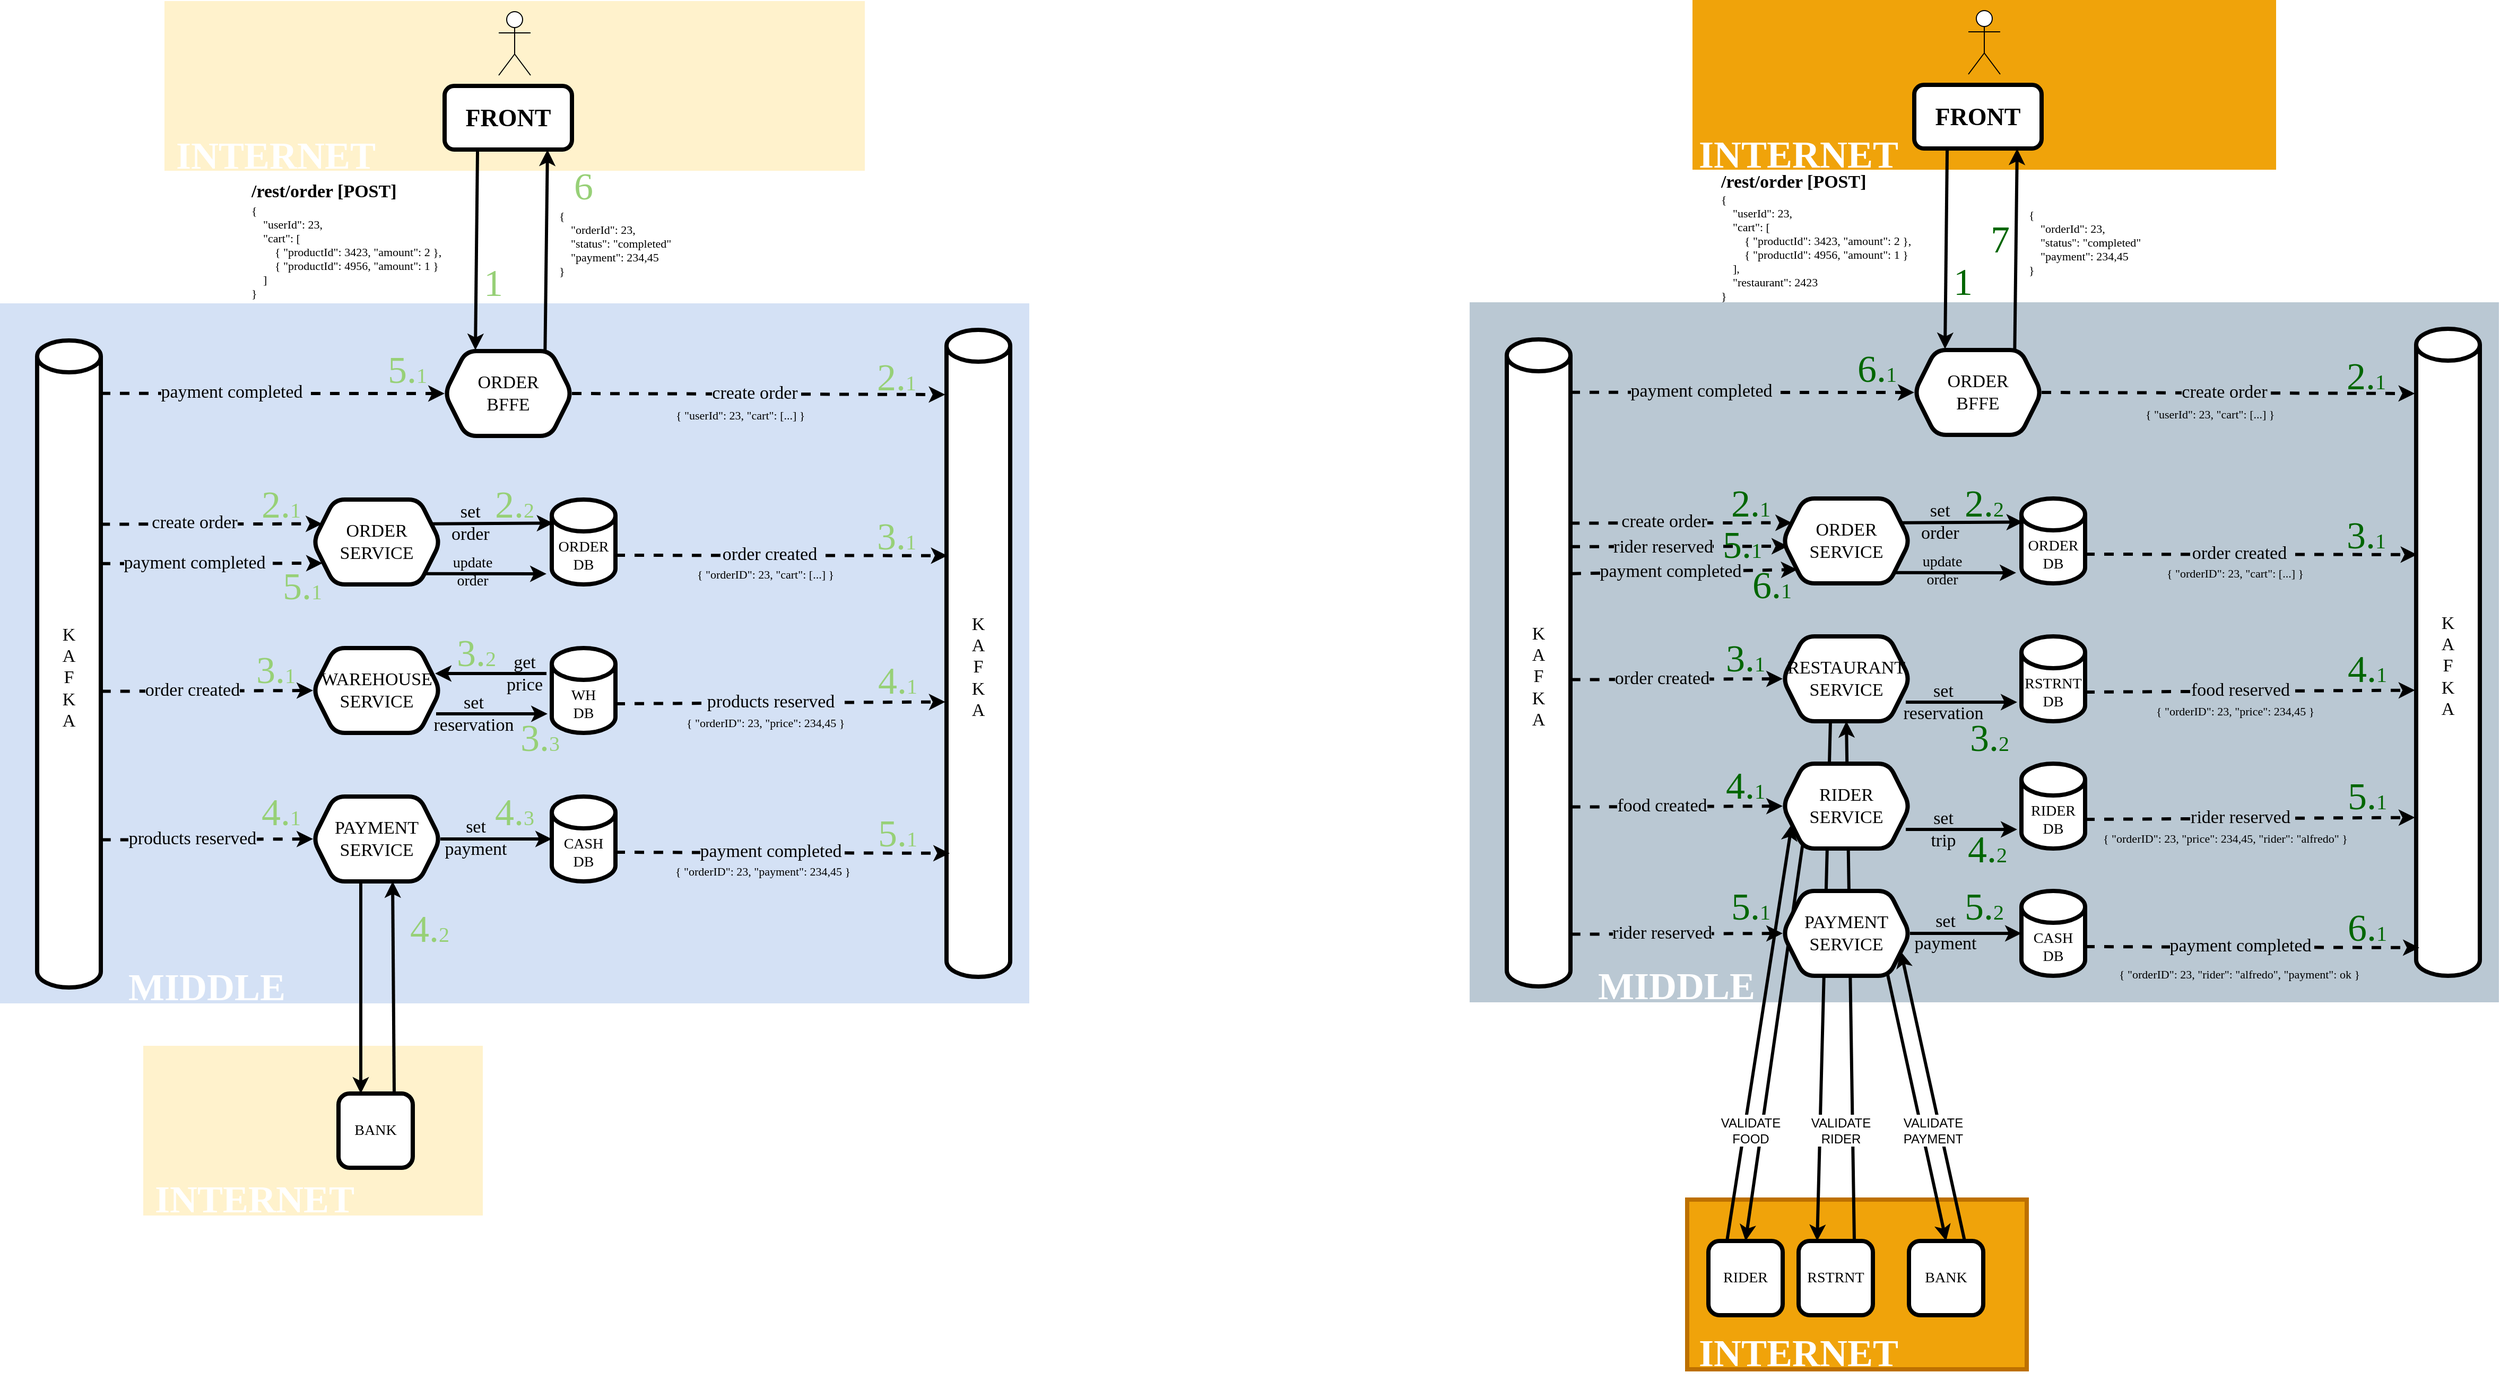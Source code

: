 <mxfile version="17.4.5" type="device"><diagram id="h7GPxYbChwaNLsouTysn" name="Page-1"><mxGraphModel dx="615" dy="1366" grid="1" gridSize="10" guides="1" tooltips="1" connect="1" arrows="1" fold="1" page="1" pageScale="1" pageWidth="827" pageHeight="1169" math="0" shadow="0"><root><mxCell id="0"/><mxCell id="1" parent="0"/><mxCell id="AOTrbMY8BvnMa7f3prAn-1" value="" style="rounded=0;whiteSpace=wrap;html=1;fontFamily=Tahoma;fontSize=17;strokeWidth=4;fillColor=#fff2cc;strokeColor=none;" parent="1" vertex="1"><mxGeometry x="1015" y="1686" width="320" height="160" as="geometry"/></mxCell><mxCell id="AOTrbMY8BvnMa7f3prAn-2" value="" style="rounded=0;whiteSpace=wrap;html=1;fontFamily=Tahoma;fontSize=17;strokeWidth=4;fillColor=#D4E1F5;strokeColor=none;" parent="1" vertex="1"><mxGeometry x="880" y="986" width="970" height="660" as="geometry"/></mxCell><mxCell id="AOTrbMY8BvnMa7f3prAn-3" value="" style="rounded=0;whiteSpace=wrap;html=1;fontFamily=Tahoma;fontSize=17;strokeWidth=4;fillColor=#fff2cc;strokeColor=none;" parent="1" vertex="1"><mxGeometry x="1035" y="701" width="660" height="160" as="geometry"/></mxCell><mxCell id="AOTrbMY8BvnMa7f3prAn-4" value="&lt;font face=&quot;Tahoma&quot; size=&quot;1&quot;&gt;&lt;b style=&quot;font-size: 23px&quot;&gt;FRONT&lt;/b&gt;&lt;/font&gt;" style="rounded=1;whiteSpace=wrap;html=1;strokeWidth=4;" parent="1" vertex="1"><mxGeometry x="1299" y="781" width="120" height="60" as="geometry"/></mxCell><mxCell id="AOTrbMY8BvnMa7f3prAn-5" value="" style="shape=umlActor;verticalLabelPosition=bottom;verticalAlign=top;html=1;outlineConnect=0;" parent="1" vertex="1"><mxGeometry x="1350" y="711" width="30" height="60" as="geometry"/></mxCell><mxCell id="AOTrbMY8BvnMa7f3prAn-6" value="" style="endArrow=classic;html=1;rounded=0;fontFamily=Tahoma;fontSize=23;exitX=0.167;exitY=1;exitDx=0;exitDy=0;exitPerimeter=0;strokeWidth=3;entryX=0.2;entryY=-0.012;entryDx=0;entryDy=0;entryPerimeter=0;" parent="1" edge="1"><mxGeometry width="50" height="50" relative="1" as="geometry"><mxPoint x="1330.04" y="841" as="sourcePoint"/><mxPoint x="1328" y="1030.04" as="targetPoint"/></mxGeometry></mxCell><mxCell id="AOTrbMY8BvnMa7f3prAn-7" value="&lt;h1 style=&quot;font-size: 17px;&quot;&gt;&lt;font style=&quot;font-size: 17px;&quot;&gt;/rest/order [POST]&lt;/font&gt;&lt;/h1&gt;" style="text;html=1;strokeColor=none;fillColor=none;align=left;verticalAlign=middle;whiteSpace=wrap;rounded=0;fontFamily=Tahoma;fontSize=17;" parent="1" vertex="1"><mxGeometry x="1115" y="860.5" width="170" height="40" as="geometry"/></mxCell><mxCell id="AOTrbMY8BvnMa7f3prAn-8" value="{&#10;    &quot;userId&quot;: 23,&#10;    &quot;cart&quot;: [&#10;        { &quot;productId&quot;: 3423, &quot;amount&quot;: 2 },&#10;        { &quot;productId&quot;: 4956, &quot;amount&quot;: 1 }&#10;    ]&#10;}" style="text;strokeColor=none;fillColor=none;align=left;verticalAlign=middle;rounded=0;fontFamily=Tahoma;fontSize=11;fontStyle=0;" parent="1" vertex="1"><mxGeometry x="1115" y="892" width="210" height="90" as="geometry"/></mxCell><mxCell id="AOTrbMY8BvnMa7f3prAn-9" value="&lt;span&gt;ORDER&lt;/span&gt;&lt;br&gt;&lt;span&gt;BFFE&lt;/span&gt;" style="shape=hexagon;perimeter=hexagonPerimeter2;whiteSpace=wrap;html=1;fixedSize=1;rounded=1;fontFamily=Tahoma;fontSize=17;strokeWidth=4;" parent="1" vertex="1"><mxGeometry x="1299" y="1031" width="120" height="80" as="geometry"/></mxCell><mxCell id="AOTrbMY8BvnMa7f3prAn-10" value="K&lt;br&gt;A&lt;br&gt;F&lt;br&gt;K&lt;br&gt;A" style="shape=cylinder3;whiteSpace=wrap;html=1;boundedLbl=1;backgroundOutline=1;size=15;rounded=1;fontFamily=Tahoma;fontSize=17;strokeWidth=4;" parent="1" vertex="1"><mxGeometry x="1772" y="1011" width="60" height="610" as="geometry"/></mxCell><mxCell id="AOTrbMY8BvnMa7f3prAn-11" value="" style="endArrow=classic;html=1;rounded=0;fontFamily=Tahoma;fontSize=17;strokeWidth=3;exitX=1;exitY=0.5;exitDx=0;exitDy=0;entryX=-0.021;entryY=0.1;entryDx=0;entryDy=0;entryPerimeter=0;dashed=1;" parent="1" source="AOTrbMY8BvnMa7f3prAn-9" target="AOTrbMY8BvnMa7f3prAn-10" edge="1"><mxGeometry width="50" height="50" relative="1" as="geometry"><mxPoint x="1335" y="1131" as="sourcePoint"/><mxPoint x="1385" y="1081" as="targetPoint"/></mxGeometry></mxCell><mxCell id="AOTrbMY8BvnMa7f3prAn-12" value="create order" style="edgeLabel;html=1;align=center;verticalAlign=middle;resizable=0;points=[];fontSize=17;fontFamily=Tahoma;labelBackgroundColor=#D4E1F5;" parent="AOTrbMY8BvnMa7f3prAn-11" vertex="1" connectable="0"><mxGeometry x="-0.399" relative="1" as="geometry"><mxPoint x="66" y="-1" as="offset"/></mxGeometry></mxCell><mxCell id="AOTrbMY8BvnMa7f3prAn-13" value="{ &quot;userId&quot;: 23, &quot;cart&quot;: [...] }" style="text;strokeColor=none;fillColor=none;align=left;verticalAlign=middle;rounded=0;fontFamily=Tahoma;fontSize=11;fontStyle=0;" parent="1" vertex="1"><mxGeometry x="1515" y="1081" width="140" height="20" as="geometry"/></mxCell><mxCell id="AOTrbMY8BvnMa7f3prAn-14" value="K&lt;br&gt;A&lt;br&gt;F&lt;br&gt;K&lt;br&gt;A" style="shape=cylinder3;whiteSpace=wrap;html=1;boundedLbl=1;backgroundOutline=1;size=15;rounded=1;fontFamily=Tahoma;fontSize=17;strokeWidth=4;" parent="1" vertex="1"><mxGeometry x="915" y="1021" width="60" height="610" as="geometry"/></mxCell><mxCell id="AOTrbMY8BvnMa7f3prAn-15" value="" style="endArrow=classic;html=1;rounded=0;fontFamily=Tahoma;fontSize=17;strokeWidth=3;exitX=0.994;exitY=0.284;exitDx=0;exitDy=0;entryX=0;entryY=0.25;entryDx=0;entryDy=0;dashed=1;exitPerimeter=0;" parent="1" source="AOTrbMY8BvnMa7f3prAn-14" target="AOTrbMY8BvnMa7f3prAn-17" edge="1"><mxGeometry width="50" height="50" relative="1" as="geometry"><mxPoint x="975.36" y="1191.8" as="sourcePoint"/><mxPoint x="1175" y="1191" as="targetPoint"/></mxGeometry></mxCell><mxCell id="AOTrbMY8BvnMa7f3prAn-16" value="create order" style="edgeLabel;html=1;align=center;verticalAlign=middle;resizable=0;points=[];fontSize=17;fontFamily=Tahoma;labelBackgroundColor=#D4E1F5;" parent="AOTrbMY8BvnMa7f3prAn-15" vertex="1" connectable="0"><mxGeometry x="-0.399" relative="1" as="geometry"><mxPoint x="25" y="-1" as="offset"/></mxGeometry></mxCell><mxCell id="AOTrbMY8BvnMa7f3prAn-17" value="ORDER SERVICE" style="shape=hexagon;perimeter=hexagonPerimeter2;whiteSpace=wrap;html=1;fixedSize=1;rounded=1;labelBackgroundColor=none;fontFamily=Tahoma;fontSize=17;strokeWidth=4;fillColor=default;strokeColor=default;" parent="1" vertex="1"><mxGeometry x="1175" y="1171.0" width="120" height="80" as="geometry"/></mxCell><mxCell id="AOTrbMY8BvnMa7f3prAn-18" value="ORDER&lt;br style=&quot;font-size: 14px;&quot;&gt;DB" style="shape=cylinder3;whiteSpace=wrap;html=1;boundedLbl=1;backgroundOutline=1;size=15;rounded=1;labelBackgroundColor=none;fontFamily=Tahoma;fontSize=14;strokeColor=default;strokeWidth=4;fillColor=default;" parent="1" vertex="1"><mxGeometry x="1400" y="1171" width="60" height="80" as="geometry"/></mxCell><mxCell id="AOTrbMY8BvnMa7f3prAn-19" value="" style="endArrow=classic;html=1;rounded=0;fontFamily=Tahoma;fontSize=17;strokeWidth=3;exitX=1;exitY=0.25;exitDx=0;exitDy=0;entryX=0.022;entryY=0.278;entryDx=0;entryDy=0;entryPerimeter=0;" parent="1" source="AOTrbMY8BvnMa7f3prAn-17" target="AOTrbMY8BvnMa7f3prAn-18" edge="1"><mxGeometry width="50" height="50" relative="1" as="geometry"><mxPoint x="1295" y="1191" as="sourcePoint"/><mxPoint x="1400" y="1191" as="targetPoint"/></mxGeometry></mxCell><mxCell id="AOTrbMY8BvnMa7f3prAn-20" value="set&amp;nbsp;&lt;br&gt;order&amp;nbsp;" style="edgeLabel;html=1;align=center;verticalAlign=middle;resizable=0;points=[];fontSize=17;fontFamily=Tahoma;labelBackgroundColor=none;spacing=0;" parent="AOTrbMY8BvnMa7f3prAn-19" vertex="1" connectable="0"><mxGeometry x="-0.399" relative="1" as="geometry"><mxPoint x="4" y="-1" as="offset"/></mxGeometry></mxCell><mxCell id="AOTrbMY8BvnMa7f3prAn-21" value="" style="endArrow=classic;html=1;rounded=0;fontFamily=Tahoma;fontSize=17;strokeWidth=3;exitX=1;exitY=0;exitDx=0;exitDy=52.5;dashed=1;exitPerimeter=0;entryX=0.013;entryY=0.349;entryDx=0;entryDy=0;entryPerimeter=0;" parent="1" source="AOTrbMY8BvnMa7f3prAn-18" target="AOTrbMY8BvnMa7f3prAn-10" edge="1"><mxGeometry width="50" height="50" relative="1" as="geometry"><mxPoint x="1418.5" y="1221" as="sourcePoint"/><mxPoint x="1754.16" y="1224.37" as="targetPoint"/></mxGeometry></mxCell><mxCell id="AOTrbMY8BvnMa7f3prAn-22" value="order created" style="edgeLabel;html=1;align=center;verticalAlign=middle;resizable=0;points=[];fontSize=17;fontFamily=Tahoma;labelBackgroundColor=#D4E1F5;" parent="AOTrbMY8BvnMa7f3prAn-21" vertex="1" connectable="0"><mxGeometry x="-0.399" relative="1" as="geometry"><mxPoint x="51" y="-1" as="offset"/></mxGeometry></mxCell><mxCell id="AOTrbMY8BvnMa7f3prAn-23" value="{ &quot;orderID&quot;: 23, &quot;cart&quot;: [...] }" style="text;strokeColor=none;fillColor=none;align=left;verticalAlign=middle;rounded=0;fontFamily=Tahoma;fontSize=11;fontStyle=0;" parent="1" vertex="1"><mxGeometry x="1535" y="1231" width="140" height="20" as="geometry"/></mxCell><mxCell id="AOTrbMY8BvnMa7f3prAn-24" value="" style="endArrow=classic;html=1;rounded=0;fontFamily=Tahoma;fontSize=17;strokeWidth=3;exitX=1.006;exitY=0.28;exitDx=0;exitDy=0;entryX=0;entryY=0.5;entryDx=0;entryDy=0;dashed=1;exitPerimeter=0;" parent="1" target="AOTrbMY8BvnMa7f3prAn-26" edge="1"><mxGeometry width="50" height="50" relative="1" as="geometry"><mxPoint x="975.36" y="1351.8" as="sourcePoint"/><mxPoint x="1304.5" y="1352.72" as="targetPoint"/></mxGeometry></mxCell><mxCell id="AOTrbMY8BvnMa7f3prAn-25" value="order created" style="edgeLabel;html=1;align=center;verticalAlign=middle;resizable=0;points=[];fontSize=17;fontFamily=Tahoma;labelBackgroundColor=#D4E1F5;" parent="AOTrbMY8BvnMa7f3prAn-24" vertex="1" connectable="0"><mxGeometry x="-0.399" relative="1" as="geometry"><mxPoint x="25" y="-1" as="offset"/></mxGeometry></mxCell><mxCell id="AOTrbMY8BvnMa7f3prAn-26" value="WAREHOUSE SERVICE" style="shape=hexagon;perimeter=hexagonPerimeter2;whiteSpace=wrap;html=1;fixedSize=1;rounded=1;labelBackgroundColor=none;fontFamily=Tahoma;fontSize=17;strokeWidth=4;fillColor=default;strokeColor=default;" parent="1" vertex="1"><mxGeometry x="1175" y="1311.0" width="120" height="80" as="geometry"/></mxCell><mxCell id="AOTrbMY8BvnMa7f3prAn-27" value="WH&lt;br style=&quot;font-size: 14px&quot;&gt;DB" style="shape=cylinder3;whiteSpace=wrap;html=1;boundedLbl=1;backgroundOutline=1;size=15;rounded=1;labelBackgroundColor=none;fontFamily=Tahoma;fontSize=14;strokeColor=default;strokeWidth=4;fillColor=default;" parent="1" vertex="1"><mxGeometry x="1400" y="1311" width="60" height="80" as="geometry"/></mxCell><mxCell id="AOTrbMY8BvnMa7f3prAn-28" value="" style="endArrow=classic;html=1;rounded=0;fontFamily=Tahoma;fontSize=17;strokeWidth=3;exitX=1;exitY=0.5;exitDx=0;exitDy=0;entryX=0;entryY=0.5;entryDx=0;entryDy=0;entryPerimeter=0;" parent="1" edge="1"><mxGeometry width="50" height="50" relative="1" as="geometry"><mxPoint x="1291" y="1373" as="sourcePoint"/><mxPoint x="1396" y="1373" as="targetPoint"/></mxGeometry></mxCell><mxCell id="AOTrbMY8BvnMa7f3prAn-29" value="&amp;nbsp;set&amp;nbsp;&lt;br&gt;reservation" style="edgeLabel;html=1;align=center;verticalAlign=middle;resizable=0;points=[];fontSize=17;fontFamily=Tahoma;labelBackgroundColor=none;" parent="AOTrbMY8BvnMa7f3prAn-28" vertex="1" connectable="0"><mxGeometry x="-0.399" relative="1" as="geometry"><mxPoint x="3" as="offset"/></mxGeometry></mxCell><mxCell id="AOTrbMY8BvnMa7f3prAn-30" value="" style="endArrow=classic;html=1;rounded=0;fontFamily=Tahoma;fontSize=17;strokeWidth=3;exitX=1;exitY=0;exitDx=0;exitDy=52.5;dashed=1;exitPerimeter=0;entryX=-0.019;entryY=0.575;entryDx=0;entryDy=0;entryPerimeter=0;" parent="1" source="AOTrbMY8BvnMa7f3prAn-27" target="AOTrbMY8BvnMa7f3prAn-10" edge="1"><mxGeometry width="50" height="50" relative="1" as="geometry"><mxPoint x="1418.5" y="1361" as="sourcePoint"/><mxPoint x="1754.16" y="1364.37" as="targetPoint"/></mxGeometry></mxCell><mxCell id="AOTrbMY8BvnMa7f3prAn-31" value="products reserved" style="edgeLabel;html=1;align=center;verticalAlign=middle;resizable=0;points=[];fontSize=17;fontFamily=Tahoma;labelBackgroundColor=#D4E1F5;" parent="AOTrbMY8BvnMa7f3prAn-30" vertex="1" connectable="0"><mxGeometry x="-0.399" relative="1" as="geometry"><mxPoint x="52" y="-1" as="offset"/></mxGeometry></mxCell><mxCell id="AOTrbMY8BvnMa7f3prAn-32" value="{ &quot;orderID&quot;: 23, &quot;price&quot;: 234,45 }" style="text;strokeColor=none;fillColor=none;align=left;verticalAlign=middle;rounded=0;fontFamily=Tahoma;fontSize=11;fontStyle=0;" parent="1" vertex="1"><mxGeometry x="1525" y="1371" width="140" height="20" as="geometry"/></mxCell><mxCell id="AOTrbMY8BvnMa7f3prAn-33" value="" style="endArrow=classic;html=1;rounded=0;fontFamily=Tahoma;fontSize=17;strokeWidth=3;exitX=1.006;exitY=0.28;exitDx=0;exitDy=0;entryX=0;entryY=0.5;entryDx=0;entryDy=0;dashed=1;exitPerimeter=0;" parent="1" target="AOTrbMY8BvnMa7f3prAn-35" edge="1"><mxGeometry width="50" height="50" relative="1" as="geometry"><mxPoint x="975.36" y="1491.8" as="sourcePoint"/><mxPoint x="1304.5" y="1492.72" as="targetPoint"/></mxGeometry></mxCell><mxCell id="AOTrbMY8BvnMa7f3prAn-34" value="products reserved" style="edgeLabel;html=1;align=center;verticalAlign=middle;resizable=0;points=[];fontSize=17;fontFamily=Tahoma;labelBackgroundColor=#D4E1F5;" parent="AOTrbMY8BvnMa7f3prAn-33" vertex="1" connectable="0"><mxGeometry x="-0.399" relative="1" as="geometry"><mxPoint x="25" y="-1" as="offset"/></mxGeometry></mxCell><mxCell id="AOTrbMY8BvnMa7f3prAn-35" value="PAYMENT SERVICE" style="shape=hexagon;perimeter=hexagonPerimeter2;whiteSpace=wrap;html=1;fixedSize=1;rounded=1;labelBackgroundColor=none;fontFamily=Tahoma;fontSize=17;strokeWidth=4;fillColor=default;strokeColor=default;" parent="1" vertex="1"><mxGeometry x="1175" y="1451.0" width="120" height="80" as="geometry"/></mxCell><mxCell id="AOTrbMY8BvnMa7f3prAn-36" value="CASH&lt;br style=&quot;font-size: 14px&quot;&gt;DB" style="shape=cylinder3;whiteSpace=wrap;html=1;boundedLbl=1;backgroundOutline=1;size=15;rounded=1;labelBackgroundColor=none;fontFamily=Tahoma;fontSize=14;strokeColor=default;strokeWidth=4;fillColor=default;" parent="1" vertex="1"><mxGeometry x="1400" y="1451" width="60" height="80" as="geometry"/></mxCell><mxCell id="AOTrbMY8BvnMa7f3prAn-37" value="" style="endArrow=classic;html=1;rounded=0;fontFamily=Tahoma;fontSize=17;strokeWidth=3;exitX=1;exitY=0.5;exitDx=0;exitDy=0;entryX=0;entryY=0.5;entryDx=0;entryDy=0;entryPerimeter=0;" parent="1" source="AOTrbMY8BvnMa7f3prAn-35" target="AOTrbMY8BvnMa7f3prAn-36" edge="1"><mxGeometry width="50" height="50" relative="1" as="geometry"><mxPoint x="1395" y="1490.78" as="sourcePoint"/><mxPoint x="1475" y="1491" as="targetPoint"/></mxGeometry></mxCell><mxCell id="AOTrbMY8BvnMa7f3prAn-38" value="set&lt;br&gt;payment" style="edgeLabel;html=1;align=center;verticalAlign=middle;resizable=0;points=[];fontSize=17;fontFamily=Tahoma;labelBackgroundColor=none;" parent="AOTrbMY8BvnMa7f3prAn-37" vertex="1" connectable="0"><mxGeometry x="-0.399" relative="1" as="geometry"><mxPoint x="1" y="-1" as="offset"/></mxGeometry></mxCell><mxCell id="AOTrbMY8BvnMa7f3prAn-39" value="" style="endArrow=classic;html=1;rounded=0;fontFamily=Tahoma;fontSize=17;strokeWidth=3;exitX=1;exitY=0;exitDx=0;exitDy=52.5;dashed=1;exitPerimeter=0;entryX=0.05;entryY=0.809;entryDx=0;entryDy=0;entryPerimeter=0;" parent="1" source="AOTrbMY8BvnMa7f3prAn-36" target="AOTrbMY8BvnMa7f3prAn-10" edge="1"><mxGeometry width="50" height="50" relative="1" as="geometry"><mxPoint x="1418.5" y="1501" as="sourcePoint"/><mxPoint x="1754.16" y="1504.37" as="targetPoint"/></mxGeometry></mxCell><mxCell id="AOTrbMY8BvnMa7f3prAn-40" value="payment completed" style="edgeLabel;html=1;align=center;verticalAlign=middle;resizable=0;points=[];fontSize=17;fontFamily=Tahoma;labelBackgroundColor=#D4E1F5;" parent="AOTrbMY8BvnMa7f3prAn-39" vertex="1" connectable="0"><mxGeometry x="-0.399" relative="1" as="geometry"><mxPoint x="51" y="-1" as="offset"/></mxGeometry></mxCell><mxCell id="AOTrbMY8BvnMa7f3prAn-41" value="" style="endArrow=classic;html=1;rounded=0;fontFamily=Tahoma;fontSize=17;strokeWidth=3;exitX=1;exitY=0.5;exitDx=0;exitDy=0;" parent="1" edge="1"><mxGeometry width="50" height="50" relative="1" as="geometry"><mxPoint x="1395" y="1335" as="sourcePoint"/><mxPoint x="1290" y="1335" as="targetPoint"/></mxGeometry></mxCell><mxCell id="AOTrbMY8BvnMa7f3prAn-42" value="get&lt;br&gt;price" style="edgeLabel;html=1;align=center;verticalAlign=middle;resizable=0;points=[];fontSize=17;fontFamily=Tahoma;labelBackgroundColor=none;" parent="AOTrbMY8BvnMa7f3prAn-41" vertex="1" connectable="0"><mxGeometry x="-0.399" relative="1" as="geometry"><mxPoint x="10" as="offset"/></mxGeometry></mxCell><mxCell id="AOTrbMY8BvnMa7f3prAn-43" value="" style="endArrow=classic;html=1;rounded=0;fontFamily=Tahoma;fontSize=17;strokeWidth=3;exitX=0.994;exitY=0.284;exitDx=0;exitDy=0;entryX=0;entryY=0.25;entryDx=0;entryDy=0;dashed=1;exitPerimeter=0;" parent="1" edge="1"><mxGeometry width="50" height="50" relative="1" as="geometry"><mxPoint x="975.0" y="1231.38" as="sourcePoint"/><mxPoint x="1183.931" y="1230.997" as="targetPoint"/></mxGeometry></mxCell><mxCell id="AOTrbMY8BvnMa7f3prAn-44" value="payment completed" style="edgeLabel;html=1;align=center;verticalAlign=middle;resizable=0;points=[];fontSize=17;fontFamily=Tahoma;labelBackgroundColor=#D4E1F5;" parent="AOTrbMY8BvnMa7f3prAn-43" vertex="1" connectable="0"><mxGeometry x="-0.399" relative="1" as="geometry"><mxPoint x="25" y="-1" as="offset"/></mxGeometry></mxCell><mxCell id="AOTrbMY8BvnMa7f3prAn-45" value="" style="endArrow=classic;html=1;rounded=0;fontFamily=Tahoma;fontSize=14;strokeWidth=3;exitX=0.87;exitY=0.873;exitDx=0;exitDy=0;exitPerimeter=0;" parent="1" source="AOTrbMY8BvnMa7f3prAn-17" edge="1"><mxGeometry width="50" height="50" relative="1" as="geometry"><mxPoint x="1445" y="1281" as="sourcePoint"/><mxPoint x="1395" y="1241" as="targetPoint"/></mxGeometry></mxCell><mxCell id="AOTrbMY8BvnMa7f3prAn-46" value="update&lt;br&gt;order" style="edgeLabel;html=1;align=center;verticalAlign=middle;resizable=0;points=[];fontSize=14;fontFamily=Tahoma;labelBackgroundColor=none;" parent="AOTrbMY8BvnMa7f3prAn-45" vertex="1" connectable="0"><mxGeometry x="-0.225" y="2" relative="1" as="geometry"><mxPoint as="offset"/></mxGeometry></mxCell><mxCell id="AOTrbMY8BvnMa7f3prAn-47" value="" style="endArrow=classic;html=1;rounded=0;fontFamily=Tahoma;fontSize=17;strokeWidth=3;exitX=0.994;exitY=0.284;exitDx=0;exitDy=0;entryX=0;entryY=0.5;entryDx=0;entryDy=0;dashed=1;exitPerimeter=0;" parent="1" target="AOTrbMY8BvnMa7f3prAn-9" edge="1"><mxGeometry width="50" height="50" relative="1" as="geometry"><mxPoint x="975.0" y="1070.91" as="sourcePoint"/><mxPoint x="1183.931" y="1070.527" as="targetPoint"/></mxGeometry></mxCell><mxCell id="AOTrbMY8BvnMa7f3prAn-48" value="payment completed" style="edgeLabel;html=1;align=center;verticalAlign=middle;resizable=0;points=[];fontSize=17;fontFamily=Tahoma;labelBackgroundColor=#D4E1F5;" parent="AOTrbMY8BvnMa7f3prAn-47" vertex="1" connectable="0"><mxGeometry x="-0.399" relative="1" as="geometry"><mxPoint x="25" y="-1" as="offset"/></mxGeometry></mxCell><mxCell id="AOTrbMY8BvnMa7f3prAn-49" value="" style="endArrow=classic;html=1;rounded=0;fontFamily=Tahoma;fontSize=23;strokeWidth=3;entryX=0.808;entryY=1.002;entryDx=0;entryDy=0;endFill=1;exitX=0.789;exitY=-0.008;exitDx=0;exitDy=0;exitPerimeter=0;entryPerimeter=0;" parent="1" source="AOTrbMY8BvnMa7f3prAn-9" target="AOTrbMY8BvnMa7f3prAn-4" edge="1"><mxGeometry width="50" height="50" relative="1" as="geometry"><mxPoint x="1505" y="911" as="sourcePoint"/><mxPoint x="1390" y="1031" as="targetPoint"/></mxGeometry></mxCell><mxCell id="AOTrbMY8BvnMa7f3prAn-50" value="{&#10;    &quot;orderId&quot;: 23,&#10;    &quot;status&quot;: &quot;completed&quot;&#10;    &quot;payment&quot;: 234,45&#10;}" style="text;strokeColor=none;fillColor=none;align=left;verticalAlign=middle;rounded=0;fontFamily=Tahoma;fontSize=11;fontStyle=0;" parent="1" vertex="1"><mxGeometry x="1405" y="900.5" width="130" height="57" as="geometry"/></mxCell><mxCell id="AOTrbMY8BvnMa7f3prAn-51" value="BANK" style="whiteSpace=wrap;html=1;aspect=fixed;rounded=1;labelBackgroundColor=none;fontFamily=Tahoma;fontSize=14;strokeColor=default;strokeWidth=4;fillColor=default;" parent="1" vertex="1"><mxGeometry x="1199" y="1731" width="70" height="70" as="geometry"/></mxCell><mxCell id="AOTrbMY8BvnMa7f3prAn-52" value="" style="endArrow=classic;html=1;rounded=0;fontFamily=Tahoma;fontSize=14;strokeWidth=3;exitX=0.375;exitY=1;exitDx=0;exitDy=0;" parent="1" source="AOTrbMY8BvnMa7f3prAn-35" edge="1"><mxGeometry width="50" height="50" relative="1" as="geometry"><mxPoint x="1225" y="1531" as="sourcePoint"/><mxPoint x="1220" y="1731" as="targetPoint"/></mxGeometry></mxCell><mxCell id="AOTrbMY8BvnMa7f3prAn-53" value="{ &quot;orderID&quot;: 23, &quot;payment&quot;: 234,45 }" style="text;strokeColor=none;fillColor=none;align=left;verticalAlign=middle;rounded=0;fontFamily=Tahoma;fontSize=11;fontStyle=0;" parent="1" vertex="1"><mxGeometry x="1514.5" y="1511" width="185" height="20" as="geometry"/></mxCell><mxCell id="AOTrbMY8BvnMa7f3prAn-54" value="" style="endArrow=classic;html=1;rounded=0;fontFamily=Tahoma;fontSize=14;strokeWidth=3;entryX=0.625;entryY=1;entryDx=0;entryDy=0;exitX=0.75;exitY=0;exitDx=0;exitDy=0;" parent="1" source="AOTrbMY8BvnMa7f3prAn-51" target="AOTrbMY8BvnMa7f3prAn-35" edge="1"><mxGeometry width="50" height="50" relative="1" as="geometry"><mxPoint x="1475" y="1661" as="sourcePoint"/><mxPoint x="1235" y="1741" as="targetPoint"/></mxGeometry></mxCell><mxCell id="AOTrbMY8BvnMa7f3prAn-55" value="&amp;nbsp;INTERNET" style="text;html=1;strokeColor=none;fillColor=none;align=left;verticalAlign=top;whiteSpace=wrap;rounded=0;labelBackgroundColor=none;fontFamily=Tahoma;fontSize=36;fontColor=#FFFFFF;fontStyle=1" parent="1" vertex="1"><mxGeometry x="1035" y="819" width="200" height="70" as="geometry"/></mxCell><mxCell id="AOTrbMY8BvnMa7f3prAn-56" value="MIDDLE" style="text;html=1;strokeColor=none;fillColor=none;align=left;verticalAlign=top;whiteSpace=wrap;rounded=0;labelBackgroundColor=none;fontFamily=Tahoma;fontSize=36;fontColor=#FFFFFF;fontStyle=1" parent="1" vertex="1"><mxGeometry x="999" y="1603" width="166" height="70" as="geometry"/></mxCell><mxCell id="AOTrbMY8BvnMa7f3prAn-57" value="&amp;nbsp;INTERNET" style="text;html=1;strokeColor=none;fillColor=none;align=left;verticalAlign=top;whiteSpace=wrap;rounded=0;labelBackgroundColor=none;fontFamily=Tahoma;fontSize=36;fontColor=#FFFFFF;fontStyle=1" parent="1" vertex="1"><mxGeometry x="1015" y="1803" width="230" height="70" as="geometry"/></mxCell><mxCell id="AOTrbMY8BvnMa7f3prAn-58" value="&lt;font&gt;1&lt;/font&gt;" style="text;html=1;strokeColor=none;fillColor=none;align=center;verticalAlign=middle;whiteSpace=wrap;rounded=0;labelBackgroundColor=none;fontFamily=Tahoma;fontSize=36;fontColor=#97D077;labelBorderColor=none;" parent="1" vertex="1"><mxGeometry x="1315" y="952" width="60" height="30" as="geometry"/></mxCell><mxCell id="AOTrbMY8BvnMa7f3prAn-59" value="&lt;font&gt;2.&lt;font style=&quot;font-size: 20px&quot;&gt;1&lt;/font&gt;&lt;/font&gt;" style="text;html=1;strokeColor=none;fillColor=none;align=center;verticalAlign=middle;whiteSpace=wrap;rounded=0;labelBackgroundColor=none;fontFamily=Tahoma;fontSize=36;fontColor=#97D077;labelBorderColor=none;" parent="1" vertex="1"><mxGeometry x="1695" y="1041" width="60" height="30" as="geometry"/></mxCell><mxCell id="AOTrbMY8BvnMa7f3prAn-60" value="&lt;font&gt;2.&lt;font style=&quot;font-size: 20px&quot;&gt;1&lt;/font&gt;&lt;/font&gt;" style="text;html=1;strokeColor=none;fillColor=none;align=center;verticalAlign=middle;whiteSpace=wrap;rounded=0;labelBackgroundColor=none;fontFamily=Tahoma;fontSize=36;fontColor=#97D077;labelBorderColor=none;" parent="1" vertex="1"><mxGeometry x="1115" y="1161" width="60" height="30" as="geometry"/></mxCell><mxCell id="AOTrbMY8BvnMa7f3prAn-61" value="&lt;font&gt;2.&lt;font style=&quot;font-size: 20px&quot;&gt;2&lt;/font&gt;&lt;/font&gt;" style="text;html=1;strokeColor=none;fillColor=none;align=center;verticalAlign=middle;whiteSpace=wrap;rounded=0;labelBackgroundColor=none;fontFamily=Tahoma;fontSize=36;fontColor=#97D077;labelBorderColor=none;" parent="1" vertex="1"><mxGeometry x="1335" y="1161" width="60" height="30" as="geometry"/></mxCell><mxCell id="AOTrbMY8BvnMa7f3prAn-62" value="&lt;font&gt;3.&lt;font style=&quot;font-size: 20px&quot;&gt;1&lt;/font&gt;&lt;/font&gt;" style="text;html=1;strokeColor=none;fillColor=none;align=center;verticalAlign=middle;whiteSpace=wrap;rounded=0;labelBackgroundColor=none;fontFamily=Tahoma;fontSize=36;fontColor=#97D077;labelBorderColor=none;" parent="1" vertex="1"><mxGeometry x="1695" y="1191" width="60" height="30" as="geometry"/></mxCell><mxCell id="AOTrbMY8BvnMa7f3prAn-63" value="&lt;font&gt;3.&lt;font style=&quot;font-size: 20px&quot;&gt;1&lt;/font&gt;&lt;/font&gt;" style="text;html=1;strokeColor=none;fillColor=none;align=center;verticalAlign=middle;whiteSpace=wrap;rounded=0;labelBackgroundColor=none;fontFamily=Tahoma;fontSize=36;fontColor=#97D077;labelBorderColor=none;" parent="1" vertex="1"><mxGeometry x="1110" y="1317" width="60" height="30" as="geometry"/></mxCell><mxCell id="AOTrbMY8BvnMa7f3prAn-64" value="&lt;font&gt;3.&lt;span style=&quot;font-size: 20px&quot;&gt;2&lt;/span&gt;&lt;/font&gt;" style="text;html=1;strokeColor=none;fillColor=none;align=center;verticalAlign=middle;whiteSpace=wrap;rounded=0;labelBackgroundColor=none;fontFamily=Tahoma;fontSize=36;fontColor=#97D077;labelBorderColor=none;" parent="1" vertex="1"><mxGeometry x="1299" y="1301" width="60" height="30" as="geometry"/></mxCell><mxCell id="AOTrbMY8BvnMa7f3prAn-65" value="&lt;font&gt;3.&lt;span style=&quot;font-size: 20px&quot;&gt;3&lt;/span&gt;&lt;/font&gt;" style="text;html=1;strokeColor=none;fillColor=none;align=center;verticalAlign=middle;whiteSpace=wrap;rounded=0;labelBackgroundColor=none;fontFamily=Tahoma;fontSize=36;fontColor=#97D077;labelBorderColor=none;" parent="1" vertex="1"><mxGeometry x="1359" y="1381" width="60" height="30" as="geometry"/></mxCell><mxCell id="AOTrbMY8BvnMa7f3prAn-66" value="&lt;font&gt;4.&lt;span style=&quot;font-size: 20px&quot;&gt;1&lt;/span&gt;&lt;/font&gt;" style="text;html=1;strokeColor=none;fillColor=none;align=center;verticalAlign=middle;whiteSpace=wrap;rounded=0;labelBackgroundColor=none;fontFamily=Tahoma;fontSize=36;fontColor=#97D077;labelBorderColor=none;" parent="1" vertex="1"><mxGeometry x="1696" y="1327" width="60" height="30" as="geometry"/></mxCell><mxCell id="AOTrbMY8BvnMa7f3prAn-67" value="&lt;font&gt;4.&lt;span style=&quot;font-size: 20px&quot;&gt;1&lt;/span&gt;&lt;/font&gt;" style="text;html=1;strokeColor=none;fillColor=none;align=center;verticalAlign=middle;whiteSpace=wrap;rounded=0;labelBackgroundColor=none;fontFamily=Tahoma;fontSize=36;fontColor=#97D077;labelBorderColor=none;" parent="1" vertex="1"><mxGeometry x="1115" y="1451" width="60" height="30" as="geometry"/></mxCell><mxCell id="AOTrbMY8BvnMa7f3prAn-68" value="&lt;font&gt;4.&lt;span style=&quot;font-size: 20px&quot;&gt;2&lt;/span&gt;&lt;/font&gt;" style="text;html=1;strokeColor=none;fillColor=none;align=center;verticalAlign=middle;whiteSpace=wrap;rounded=0;labelBackgroundColor=none;fontFamily=Tahoma;fontSize=36;fontColor=#97D077;labelBorderColor=none;" parent="1" vertex="1"><mxGeometry x="1255" y="1561" width="60" height="30" as="geometry"/></mxCell><mxCell id="AOTrbMY8BvnMa7f3prAn-69" value="&lt;font&gt;4.&lt;span style=&quot;font-size: 20px&quot;&gt;3&lt;/span&gt;&lt;/font&gt;" style="text;html=1;strokeColor=none;fillColor=none;align=center;verticalAlign=middle;whiteSpace=wrap;rounded=0;labelBackgroundColor=none;fontFamily=Tahoma;fontSize=36;fontColor=#97D077;labelBorderColor=none;" parent="1" vertex="1"><mxGeometry x="1335" y="1451" width="60" height="30" as="geometry"/></mxCell><mxCell id="AOTrbMY8BvnMa7f3prAn-70" value="&lt;font&gt;5.&lt;span style=&quot;font-size: 20px&quot;&gt;1&lt;/span&gt;&lt;/font&gt;" style="text;html=1;strokeColor=none;fillColor=none;align=center;verticalAlign=middle;whiteSpace=wrap;rounded=0;labelBackgroundColor=none;fontFamily=Tahoma;fontSize=36;fontColor=#97D077;labelBorderColor=none;" parent="1" vertex="1"><mxGeometry x="1696" y="1471" width="60" height="30" as="geometry"/></mxCell><mxCell id="AOTrbMY8BvnMa7f3prAn-71" value="&lt;font&gt;5.&lt;span style=&quot;font-size: 20px&quot;&gt;1&lt;/span&gt;&lt;/font&gt;" style="text;html=1;strokeColor=none;fillColor=none;align=center;verticalAlign=middle;whiteSpace=wrap;rounded=0;labelBackgroundColor=none;fontFamily=Tahoma;fontSize=36;fontColor=#97D077;labelBorderColor=none;" parent="1" vertex="1"><mxGeometry x="1135" y="1238" width="60" height="30" as="geometry"/></mxCell><mxCell id="AOTrbMY8BvnMa7f3prAn-72" value="&lt;font&gt;5.&lt;span style=&quot;font-size: 20px&quot;&gt;1&lt;/span&gt;&lt;/font&gt;" style="text;html=1;strokeColor=none;fillColor=none;align=center;verticalAlign=middle;whiteSpace=wrap;rounded=0;labelBackgroundColor=none;fontFamily=Tahoma;fontSize=36;fontColor=#97D077;labelBorderColor=none;" parent="1" vertex="1"><mxGeometry x="1234" y="1034" width="60" height="30" as="geometry"/></mxCell><mxCell id="AOTrbMY8BvnMa7f3prAn-73" value="6" style="text;html=1;strokeColor=none;fillColor=none;align=center;verticalAlign=middle;whiteSpace=wrap;rounded=0;labelBackgroundColor=none;fontFamily=Tahoma;fontSize=36;fontColor=#97D077;labelBorderColor=none;" parent="1" vertex="1"><mxGeometry x="1400" y="861" width="60" height="30" as="geometry"/></mxCell><mxCell id="AOTrbMY8BvnMa7f3prAn-74" value="" style="rounded=0;whiteSpace=wrap;html=1;fontFamily=Tahoma;fontSize=17;strokeWidth=4;fillColor=#f0a30a;strokeColor=#BD7000;fontColor=#000000;" parent="1" vertex="1"><mxGeometry x="2470" y="1831" width="320" height="160" as="geometry"/></mxCell><mxCell id="AOTrbMY8BvnMa7f3prAn-75" value="" style="rounded=0;whiteSpace=wrap;html=1;fontFamily=Tahoma;fontSize=17;strokeWidth=4;fillColor=#bac8d3;strokeColor=none;" parent="1" vertex="1"><mxGeometry x="2265" y="985" width="970" height="660" as="geometry"/></mxCell><mxCell id="AOTrbMY8BvnMa7f3prAn-76" value="" style="rounded=0;whiteSpace=wrap;html=1;fontFamily=Tahoma;fontSize=17;strokeWidth=4;fillColor=#f0a30a;strokeColor=none;fontColor=#000000;" parent="1" vertex="1"><mxGeometry x="2475" y="700" width="550" height="160" as="geometry"/></mxCell><mxCell id="AOTrbMY8BvnMa7f3prAn-77" value="&lt;font face=&quot;Tahoma&quot; size=&quot;1&quot;&gt;&lt;b style=&quot;font-size: 23px&quot;&gt;FRONT&lt;/b&gt;&lt;/font&gt;" style="rounded=1;whiteSpace=wrap;html=1;strokeWidth=4;" parent="1" vertex="1"><mxGeometry x="2684" y="780" width="120" height="60" as="geometry"/></mxCell><mxCell id="AOTrbMY8BvnMa7f3prAn-78" value="" style="shape=umlActor;verticalLabelPosition=bottom;verticalAlign=top;html=1;outlineConnect=0;" parent="1" vertex="1"><mxGeometry x="2735" y="710" width="30" height="60" as="geometry"/></mxCell><mxCell id="AOTrbMY8BvnMa7f3prAn-79" value="" style="endArrow=classic;html=1;rounded=0;fontFamily=Tahoma;fontSize=23;exitX=0.167;exitY=1;exitDx=0;exitDy=0;exitPerimeter=0;strokeWidth=3;entryX=0.2;entryY=-0.012;entryDx=0;entryDy=0;entryPerimeter=0;" parent="1" edge="1"><mxGeometry width="50" height="50" relative="1" as="geometry"><mxPoint x="2715.04" y="840" as="sourcePoint"/><mxPoint x="2713" y="1029.04" as="targetPoint"/></mxGeometry></mxCell><mxCell id="AOTrbMY8BvnMa7f3prAn-80" value="&lt;h1 style=&quot;font-size: 17px;&quot;&gt;&lt;font style=&quot;font-size: 17px;&quot;&gt;/rest/order [POST]&lt;/font&gt;&lt;/h1&gt;" style="text;html=1;strokeColor=none;fillColor=none;align=left;verticalAlign=middle;whiteSpace=wrap;rounded=0;fontFamily=Tahoma;fontSize=17;" parent="1" vertex="1"><mxGeometry x="2500" y="852" width="170" height="40" as="geometry"/></mxCell><mxCell id="AOTrbMY8BvnMa7f3prAn-81" value="{&#10;    &quot;userId&quot;: 23,&#10;    &quot;cart&quot;: [&#10;        { &quot;productId&quot;: 3423, &quot;amount&quot;: 2 },&#10;        { &quot;productId&quot;: 4956, &quot;amount&quot;: 1 }&#10;    ],&#10;    &quot;restaurant&quot;: 2423&#10;}" style="text;strokeColor=none;fillColor=none;align=left;verticalAlign=middle;rounded=0;fontFamily=Tahoma;fontSize=11;fontStyle=0;" parent="1" vertex="1"><mxGeometry x="2500" y="888" width="210" height="90" as="geometry"/></mxCell><mxCell id="AOTrbMY8BvnMa7f3prAn-82" value="&lt;span&gt;ORDER&lt;/span&gt;&lt;br&gt;&lt;span&gt;BFFE&lt;/span&gt;" style="shape=hexagon;perimeter=hexagonPerimeter2;whiteSpace=wrap;html=1;fixedSize=1;rounded=1;fontFamily=Tahoma;fontSize=17;strokeWidth=4;" parent="1" vertex="1"><mxGeometry x="2684" y="1030" width="120" height="80" as="geometry"/></mxCell><mxCell id="AOTrbMY8BvnMa7f3prAn-83" value="K&lt;br&gt;A&lt;br&gt;F&lt;br&gt;K&lt;br&gt;A" style="shape=cylinder3;whiteSpace=wrap;html=1;boundedLbl=1;backgroundOutline=1;size=15;rounded=1;fontFamily=Tahoma;fontSize=17;strokeWidth=4;" parent="1" vertex="1"><mxGeometry x="3157" y="1010" width="60" height="610" as="geometry"/></mxCell><mxCell id="AOTrbMY8BvnMa7f3prAn-84" value="" style="endArrow=classic;html=1;rounded=0;fontFamily=Tahoma;fontSize=17;strokeWidth=3;exitX=1;exitY=0.5;exitDx=0;exitDy=0;entryX=-0.021;entryY=0.1;entryDx=0;entryDy=0;entryPerimeter=0;dashed=1;" parent="1" source="AOTrbMY8BvnMa7f3prAn-82" target="AOTrbMY8BvnMa7f3prAn-83" edge="1"><mxGeometry width="50" height="50" relative="1" as="geometry"><mxPoint x="2720" y="1130" as="sourcePoint"/><mxPoint x="2770" y="1080" as="targetPoint"/></mxGeometry></mxCell><mxCell id="AOTrbMY8BvnMa7f3prAn-85" value="create order" style="edgeLabel;html=1;align=center;verticalAlign=middle;resizable=0;points=[];fontSize=17;fontFamily=Tahoma;labelBackgroundColor=#BAC8D3;" parent="AOTrbMY8BvnMa7f3prAn-84" vertex="1" connectable="0"><mxGeometry x="-0.399" relative="1" as="geometry"><mxPoint x="66" y="-1" as="offset"/></mxGeometry></mxCell><mxCell id="AOTrbMY8BvnMa7f3prAn-86" value="{ &quot;userId&quot;: 23, &quot;cart&quot;: [...] }" style="text;strokeColor=none;fillColor=none;align=left;verticalAlign=middle;rounded=0;fontFamily=Tahoma;fontSize=11;fontStyle=0;" parent="1" vertex="1"><mxGeometry x="2900" y="1080" width="140" height="20" as="geometry"/></mxCell><mxCell id="AOTrbMY8BvnMa7f3prAn-87" value="K&lt;br&gt;A&lt;br&gt;F&lt;br&gt;K&lt;br&gt;A" style="shape=cylinder3;whiteSpace=wrap;html=1;boundedLbl=1;backgroundOutline=1;size=15;rounded=1;fontFamily=Tahoma;fontSize=17;strokeWidth=4;" parent="1" vertex="1"><mxGeometry x="2300" y="1020" width="60" height="610" as="geometry"/></mxCell><mxCell id="AOTrbMY8BvnMa7f3prAn-88" value="" style="endArrow=classic;html=1;rounded=0;fontFamily=Tahoma;fontSize=17;strokeWidth=3;exitX=0.994;exitY=0.284;exitDx=0;exitDy=0;entryX=0;entryY=0.25;entryDx=0;entryDy=0;dashed=1;exitPerimeter=0;" parent="1" source="AOTrbMY8BvnMa7f3prAn-87" target="AOTrbMY8BvnMa7f3prAn-90" edge="1"><mxGeometry width="50" height="50" relative="1" as="geometry"><mxPoint x="2360.36" y="1190.8" as="sourcePoint"/><mxPoint x="2560" y="1190" as="targetPoint"/></mxGeometry></mxCell><mxCell id="AOTrbMY8BvnMa7f3prAn-89" value="create order" style="edgeLabel;html=1;align=center;verticalAlign=middle;resizable=0;points=[];fontSize=17;fontFamily=Tahoma;labelBackgroundColor=#BAC8D3;" parent="AOTrbMY8BvnMa7f3prAn-88" vertex="1" connectable="0"><mxGeometry x="-0.399" relative="1" as="geometry"><mxPoint x="25" y="-1" as="offset"/></mxGeometry></mxCell><mxCell id="AOTrbMY8BvnMa7f3prAn-90" value="ORDER SERVICE" style="shape=hexagon;perimeter=hexagonPerimeter2;whiteSpace=wrap;html=1;fixedSize=1;rounded=1;labelBackgroundColor=none;fontFamily=Tahoma;fontSize=17;strokeWidth=4;fillColor=default;strokeColor=default;" parent="1" vertex="1"><mxGeometry x="2560" y="1170.0" width="120" height="80" as="geometry"/></mxCell><mxCell id="AOTrbMY8BvnMa7f3prAn-91" value="ORDER&lt;br style=&quot;font-size: 14px;&quot;&gt;DB" style="shape=cylinder3;whiteSpace=wrap;html=1;boundedLbl=1;backgroundOutline=1;size=15;rounded=1;labelBackgroundColor=none;fontFamily=Tahoma;fontSize=14;strokeColor=default;strokeWidth=4;fillColor=default;" parent="1" vertex="1"><mxGeometry x="2785" y="1170" width="60" height="80" as="geometry"/></mxCell><mxCell id="AOTrbMY8BvnMa7f3prAn-92" value="" style="endArrow=classic;html=1;rounded=0;fontFamily=Tahoma;fontSize=17;strokeWidth=3;exitX=1;exitY=0.25;exitDx=0;exitDy=0;entryX=0.022;entryY=0.278;entryDx=0;entryDy=0;entryPerimeter=0;" parent="1" source="AOTrbMY8BvnMa7f3prAn-90" target="AOTrbMY8BvnMa7f3prAn-91" edge="1"><mxGeometry width="50" height="50" relative="1" as="geometry"><mxPoint x="2680" y="1190" as="sourcePoint"/><mxPoint x="2785" y="1190" as="targetPoint"/></mxGeometry></mxCell><mxCell id="AOTrbMY8BvnMa7f3prAn-93" value="set&amp;nbsp;&lt;br&gt;order&amp;nbsp;" style="edgeLabel;html=1;align=center;verticalAlign=middle;resizable=0;points=[];fontSize=17;fontFamily=Tahoma;labelBackgroundColor=none;spacing=0;" parent="AOTrbMY8BvnMa7f3prAn-92" vertex="1" connectable="0"><mxGeometry x="-0.399" relative="1" as="geometry"><mxPoint x="4" y="-1" as="offset"/></mxGeometry></mxCell><mxCell id="AOTrbMY8BvnMa7f3prAn-94" value="" style="endArrow=classic;html=1;rounded=0;fontFamily=Tahoma;fontSize=17;strokeWidth=3;exitX=1;exitY=0;exitDx=0;exitDy=52.5;dashed=1;exitPerimeter=0;entryX=0.013;entryY=0.349;entryDx=0;entryDy=0;entryPerimeter=0;" parent="1" source="AOTrbMY8BvnMa7f3prAn-91" target="AOTrbMY8BvnMa7f3prAn-83" edge="1"><mxGeometry width="50" height="50" relative="1" as="geometry"><mxPoint x="2803.5" y="1220" as="sourcePoint"/><mxPoint x="3139.16" y="1223.37" as="targetPoint"/></mxGeometry></mxCell><mxCell id="AOTrbMY8BvnMa7f3prAn-95" value="order created" style="edgeLabel;html=1;align=center;verticalAlign=middle;resizable=0;points=[];fontSize=17;fontFamily=Tahoma;labelBackgroundColor=#BAC8D3;" parent="AOTrbMY8BvnMa7f3prAn-94" vertex="1" connectable="0"><mxGeometry x="-0.399" relative="1" as="geometry"><mxPoint x="51" y="-1" as="offset"/></mxGeometry></mxCell><mxCell id="AOTrbMY8BvnMa7f3prAn-96" value="{ &quot;orderID&quot;: 23, &quot;cart&quot;: [...] }" style="text;strokeColor=none;fillColor=none;align=left;verticalAlign=middle;rounded=0;fontFamily=Tahoma;fontSize=11;fontStyle=0;" parent="1" vertex="1"><mxGeometry x="2920" y="1230" width="140" height="20" as="geometry"/></mxCell><mxCell id="AOTrbMY8BvnMa7f3prAn-97" value="" style="endArrow=classic;html=1;rounded=0;fontFamily=Tahoma;fontSize=17;strokeWidth=3;exitX=1.006;exitY=0.28;exitDx=0;exitDy=0;entryX=0;entryY=0.5;entryDx=0;entryDy=0;dashed=1;exitPerimeter=0;" parent="1" target="AOTrbMY8BvnMa7f3prAn-156" edge="1"><mxGeometry width="50" height="50" relative="1" as="geometry"><mxPoint x="2360.36" y="1460.8" as="sourcePoint"/><mxPoint x="2689.5" y="1461.72" as="targetPoint"/></mxGeometry></mxCell><mxCell id="AOTrbMY8BvnMa7f3prAn-98" value="food created" style="edgeLabel;html=1;align=center;verticalAlign=middle;resizable=0;points=[];fontSize=17;fontFamily=Tahoma;labelBackgroundColor=#BAC8D3;" parent="AOTrbMY8BvnMa7f3prAn-97" vertex="1" connectable="0"><mxGeometry x="-0.399" relative="1" as="geometry"><mxPoint x="25" y="-1" as="offset"/></mxGeometry></mxCell><mxCell id="AOTrbMY8BvnMa7f3prAn-99" value="RIDER&lt;br style=&quot;font-size: 14px&quot;&gt;DB" style="shape=cylinder3;whiteSpace=wrap;html=1;boundedLbl=1;backgroundOutline=1;size=15;rounded=1;labelBackgroundColor=none;fontFamily=Tahoma;fontSize=14;strokeColor=default;strokeWidth=4;fillColor=default;" parent="1" vertex="1"><mxGeometry x="2785" y="1420" width="60" height="80" as="geometry"/></mxCell><mxCell id="AOTrbMY8BvnMa7f3prAn-100" value="" style="endArrow=classic;html=1;rounded=0;fontFamily=Tahoma;fontSize=17;strokeWidth=3;exitX=1;exitY=0.5;exitDx=0;exitDy=0;entryX=0;entryY=0.5;entryDx=0;entryDy=0;entryPerimeter=0;" parent="1" edge="1"><mxGeometry width="50" height="50" relative="1" as="geometry"><mxPoint x="2676" y="1482" as="sourcePoint"/><mxPoint x="2781" y="1482" as="targetPoint"/></mxGeometry></mxCell><mxCell id="AOTrbMY8BvnMa7f3prAn-101" value="&amp;nbsp;set&amp;nbsp;&lt;br&gt;trip" style="edgeLabel;html=1;align=center;verticalAlign=middle;resizable=0;points=[];fontSize=17;fontFamily=Tahoma;labelBackgroundColor=none;" parent="AOTrbMY8BvnMa7f3prAn-100" vertex="1" connectable="0"><mxGeometry x="-0.399" relative="1" as="geometry"><mxPoint x="3" as="offset"/></mxGeometry></mxCell><mxCell id="AOTrbMY8BvnMa7f3prAn-102" value="" style="endArrow=classic;html=1;rounded=0;fontFamily=Tahoma;fontSize=17;strokeWidth=3;exitX=1;exitY=0;exitDx=0;exitDy=52.5;dashed=1;exitPerimeter=0;entryX=-0.019;entryY=0.575;entryDx=0;entryDy=0;entryPerimeter=0;" parent="1" source="AOTrbMY8BvnMa7f3prAn-99" edge="1"><mxGeometry width="50" height="50" relative="1" as="geometry"><mxPoint x="2803.5" y="1470" as="sourcePoint"/><mxPoint x="3155.86" y="1470.75" as="targetPoint"/></mxGeometry></mxCell><mxCell id="AOTrbMY8BvnMa7f3prAn-103" value="rider reserved" style="edgeLabel;html=1;align=center;verticalAlign=middle;resizable=0;points=[];fontSize=17;fontFamily=Tahoma;labelBackgroundColor=#BAC8D3;" parent="AOTrbMY8BvnMa7f3prAn-102" vertex="1" connectable="0"><mxGeometry x="-0.399" relative="1" as="geometry"><mxPoint x="52" y="-1" as="offset"/></mxGeometry></mxCell><mxCell id="AOTrbMY8BvnMa7f3prAn-104" value="{ &quot;orderID&quot;: 23, &quot;price&quot;: 234,45, &quot;rider&quot;: &quot;alfredo&quot; }" style="text;strokeColor=none;fillColor=none;align=left;verticalAlign=middle;rounded=0;fontFamily=Tahoma;fontSize=11;fontStyle=0;" parent="1" vertex="1"><mxGeometry x="2860" y="1480" width="140" height="20" as="geometry"/></mxCell><mxCell id="AOTrbMY8BvnMa7f3prAn-105" value="" style="endArrow=classic;html=1;rounded=0;fontFamily=Tahoma;fontSize=17;strokeWidth=3;exitX=1.006;exitY=0.28;exitDx=0;exitDy=0;entryX=0;entryY=0.5;entryDx=0;entryDy=0;dashed=1;exitPerimeter=0;" parent="1" target="AOTrbMY8BvnMa7f3prAn-159" edge="1"><mxGeometry width="50" height="50" relative="1" as="geometry"><mxPoint x="2360.36" y="1580.8" as="sourcePoint"/><mxPoint x="2689.5" y="1581.72" as="targetPoint"/></mxGeometry></mxCell><mxCell id="AOTrbMY8BvnMa7f3prAn-106" value="rider reserved" style="edgeLabel;html=1;align=center;verticalAlign=middle;resizable=0;points=[];fontSize=17;fontFamily=Tahoma;labelBackgroundColor=#BAC8D3;" parent="AOTrbMY8BvnMa7f3prAn-105" vertex="1" connectable="0"><mxGeometry x="-0.399" relative="1" as="geometry"><mxPoint x="25" y="-1" as="offset"/></mxGeometry></mxCell><mxCell id="AOTrbMY8BvnMa7f3prAn-107" value="CASH&lt;br style=&quot;font-size: 14px&quot;&gt;DB" style="shape=cylinder3;whiteSpace=wrap;html=1;boundedLbl=1;backgroundOutline=1;size=15;rounded=1;labelBackgroundColor=none;fontFamily=Tahoma;fontSize=14;strokeColor=default;strokeWidth=4;fillColor=default;" parent="1" vertex="1"><mxGeometry x="2785" y="1540" width="60" height="80" as="geometry"/></mxCell><mxCell id="AOTrbMY8BvnMa7f3prAn-108" value="" style="endArrow=classic;html=1;rounded=0;fontFamily=Tahoma;fontSize=17;strokeWidth=3;exitX=1;exitY=0.5;exitDx=0;exitDy=0;entryX=0;entryY=0.5;entryDx=0;entryDy=0;entryPerimeter=0;" parent="1" source="AOTrbMY8BvnMa7f3prAn-159" target="AOTrbMY8BvnMa7f3prAn-107" edge="1"><mxGeometry width="50" height="50" relative="1" as="geometry"><mxPoint x="2780" y="1579.78" as="sourcePoint"/><mxPoint x="2860" y="1580" as="targetPoint"/></mxGeometry></mxCell><mxCell id="AOTrbMY8BvnMa7f3prAn-109" value="set&lt;br&gt;payment" style="edgeLabel;html=1;align=center;verticalAlign=middle;resizable=0;points=[];fontSize=17;fontFamily=Tahoma;labelBackgroundColor=none;" parent="AOTrbMY8BvnMa7f3prAn-108" vertex="1" connectable="0"><mxGeometry x="-0.399" relative="1" as="geometry"><mxPoint x="1" y="-1" as="offset"/></mxGeometry></mxCell><mxCell id="AOTrbMY8BvnMa7f3prAn-110" value="" style="endArrow=classic;html=1;rounded=0;fontFamily=Tahoma;fontSize=17;strokeWidth=3;exitX=1;exitY=0;exitDx=0;exitDy=52.5;dashed=1;exitPerimeter=0;entryX=0.05;entryY=0.809;entryDx=0;entryDy=0;entryPerimeter=0;" parent="1" source="AOTrbMY8BvnMa7f3prAn-107" edge="1"><mxGeometry width="50" height="50" relative="1" as="geometry"><mxPoint x="2803.5" y="1590" as="sourcePoint"/><mxPoint x="3160" y="1593.49" as="targetPoint"/></mxGeometry></mxCell><mxCell id="AOTrbMY8BvnMa7f3prAn-111" value="payment completed" style="edgeLabel;html=1;align=center;verticalAlign=middle;resizable=0;points=[];fontSize=17;fontFamily=Tahoma;labelBackgroundColor=#BAC8D3;" parent="AOTrbMY8BvnMa7f3prAn-110" vertex="1" connectable="0"><mxGeometry x="-0.399" relative="1" as="geometry"><mxPoint x="51" y="-1" as="offset"/></mxGeometry></mxCell><mxCell id="AOTrbMY8BvnMa7f3prAn-112" value="" style="endArrow=classic;html=1;rounded=0;fontFamily=Tahoma;fontSize=17;strokeWidth=3;exitX=0.994;exitY=0.284;exitDx=0;exitDy=0;dashed=1;exitPerimeter=0;" parent="1" edge="1"><mxGeometry width="50" height="50" relative="1" as="geometry"><mxPoint x="2360" y="1215.38" as="sourcePoint"/><mxPoint x="2565" y="1215" as="targetPoint"/></mxGeometry></mxCell><mxCell id="AOTrbMY8BvnMa7f3prAn-113" value="rider reserved" style="edgeLabel;html=1;align=center;verticalAlign=middle;resizable=0;points=[];fontSize=17;fontFamily=Tahoma;labelBackgroundColor=#BAC8D3;" parent="AOTrbMY8BvnMa7f3prAn-112" vertex="1" connectable="0"><mxGeometry x="-0.399" relative="1" as="geometry"><mxPoint x="25" as="offset"/></mxGeometry></mxCell><mxCell id="AOTrbMY8BvnMa7f3prAn-114" value="" style="endArrow=classic;html=1;rounded=0;fontFamily=Tahoma;fontSize=14;strokeWidth=3;exitX=0.87;exitY=0.873;exitDx=0;exitDy=0;exitPerimeter=0;" parent="1" source="AOTrbMY8BvnMa7f3prAn-90" edge="1"><mxGeometry width="50" height="50" relative="1" as="geometry"><mxPoint x="2830" y="1280" as="sourcePoint"/><mxPoint x="2780" y="1240" as="targetPoint"/></mxGeometry></mxCell><mxCell id="AOTrbMY8BvnMa7f3prAn-115" value="update&lt;br&gt;order" style="edgeLabel;html=1;align=center;verticalAlign=middle;resizable=0;points=[];fontSize=14;fontFamily=Tahoma;labelBackgroundColor=none;" parent="AOTrbMY8BvnMa7f3prAn-114" vertex="1" connectable="0"><mxGeometry x="-0.225" y="2" relative="1" as="geometry"><mxPoint as="offset"/></mxGeometry></mxCell><mxCell id="AOTrbMY8BvnMa7f3prAn-116" value="" style="endArrow=classic;html=1;rounded=0;fontFamily=Tahoma;fontSize=17;strokeWidth=3;exitX=0.994;exitY=0.284;exitDx=0;exitDy=0;entryX=0;entryY=0.5;entryDx=0;entryDy=0;dashed=1;exitPerimeter=0;" parent="1" target="AOTrbMY8BvnMa7f3prAn-82" edge="1"><mxGeometry width="50" height="50" relative="1" as="geometry"><mxPoint x="2360" y="1069.91" as="sourcePoint"/><mxPoint x="2568.931" y="1069.527" as="targetPoint"/></mxGeometry></mxCell><mxCell id="AOTrbMY8BvnMa7f3prAn-117" value="payment completed" style="edgeLabel;html=1;align=center;verticalAlign=middle;resizable=0;points=[];fontSize=17;fontFamily=Tahoma;labelBackgroundColor=#BAC8D3;" parent="AOTrbMY8BvnMa7f3prAn-116" vertex="1" connectable="0"><mxGeometry x="-0.399" relative="1" as="geometry"><mxPoint x="25" y="-1" as="offset"/></mxGeometry></mxCell><mxCell id="AOTrbMY8BvnMa7f3prAn-118" value="" style="endArrow=classic;html=1;rounded=0;fontFamily=Tahoma;fontSize=23;strokeWidth=3;entryX=0.808;entryY=1.002;entryDx=0;entryDy=0;endFill=1;exitX=0.789;exitY=-0.008;exitDx=0;exitDy=0;exitPerimeter=0;entryPerimeter=0;" parent="1" source="AOTrbMY8BvnMa7f3prAn-82" target="AOTrbMY8BvnMa7f3prAn-77" edge="1"><mxGeometry width="50" height="50" relative="1" as="geometry"><mxPoint x="2890" y="910" as="sourcePoint"/><mxPoint x="2775" y="1030" as="targetPoint"/></mxGeometry></mxCell><mxCell id="AOTrbMY8BvnMa7f3prAn-119" value="{&#10;    &quot;orderId&quot;: 23,&#10;    &quot;status&quot;: &quot;completed&quot;&#10;    &quot;payment&quot;: 234,45&#10;}" style="text;strokeColor=none;fillColor=none;align=left;verticalAlign=middle;rounded=0;fontFamily=Tahoma;fontSize=11;fontStyle=0;" parent="1" vertex="1"><mxGeometry x="2790" y="899.5" width="130" height="57" as="geometry"/></mxCell><mxCell id="AOTrbMY8BvnMa7f3prAn-120" value="BANK" style="whiteSpace=wrap;html=1;aspect=fixed;rounded=1;labelBackgroundColor=none;fontFamily=Tahoma;fontSize=14;strokeColor=default;strokeWidth=4;fillColor=default;" parent="1" vertex="1"><mxGeometry x="2679" y="1870" width="70" height="70" as="geometry"/></mxCell><mxCell id="AOTrbMY8BvnMa7f3prAn-121" value="" style="endArrow=classic;html=1;rounded=0;fontFamily=Tahoma;fontSize=14;strokeWidth=3;exitX=0.375;exitY=1;exitDx=0;exitDy=0;entryX=0.25;entryY=0;entryDx=0;entryDy=0;" parent="1" source="AOTrbMY8BvnMa7f3prAn-145" target="AOTrbMY8BvnMa7f3prAn-142" edge="1"><mxGeometry width="50" height="50" relative="1" as="geometry"><mxPoint x="2610" y="1530" as="sourcePoint"/><mxPoint x="2605" y="1730" as="targetPoint"/></mxGeometry></mxCell><mxCell id="AOTrbMY8BvnMa7f3prAn-122" value="{ &quot;orderID&quot;: 23, &quot;rider&quot;: &quot;alfredo&quot;, &quot;payment&quot;: ok }" style="text;strokeColor=none;fillColor=none;align=left;verticalAlign=middle;rounded=0;fontFamily=Tahoma;fontSize=11;fontStyle=0;" parent="1" vertex="1"><mxGeometry x="2875" y="1608" width="237.5" height="20" as="geometry"/></mxCell><mxCell id="AOTrbMY8BvnMa7f3prAn-123" value="" style="endArrow=classic;html=1;rounded=0;fontFamily=Tahoma;fontSize=14;strokeWidth=3;exitX=0.75;exitY=0;exitDx=0;exitDy=0;entryX=1;entryY=0.75;entryDx=0;entryDy=0;" parent="1" source="AOTrbMY8BvnMa7f3prAn-120" target="AOTrbMY8BvnMa7f3prAn-159" edge="1"><mxGeometry width="50" height="50" relative="1" as="geometry"><mxPoint x="2860" y="1660" as="sourcePoint"/><mxPoint x="2620" y="1740" as="targetPoint"/></mxGeometry></mxCell><mxCell id="AOTrbMY8BvnMa7f3prAn-124" value="&amp;nbsp;INTERNET" style="text;html=1;strokeColor=none;fillColor=none;align=left;verticalAlign=top;whiteSpace=wrap;rounded=0;labelBackgroundColor=none;fontFamily=Tahoma;fontSize=36;fontColor=#FFFFFF;fontStyle=1" parent="1" vertex="1"><mxGeometry x="2470" y="818" width="200" height="70" as="geometry"/></mxCell><mxCell id="AOTrbMY8BvnMa7f3prAn-125" value="MIDDLE" style="text;html=1;strokeColor=none;fillColor=none;align=left;verticalAlign=top;whiteSpace=wrap;rounded=0;labelBackgroundColor=none;fontFamily=Tahoma;fontSize=36;fontColor=#FFFFFF;fontStyle=1" parent="1" vertex="1"><mxGeometry x="2384" y="1602" width="166" height="70" as="geometry"/></mxCell><mxCell id="AOTrbMY8BvnMa7f3prAn-126" value="&amp;nbsp;INTERNET" style="text;html=1;strokeColor=none;fillColor=none;align=left;verticalAlign=top;whiteSpace=wrap;rounded=0;labelBackgroundColor=none;fontFamily=Tahoma;fontSize=36;fontColor=#FFFFFF;fontStyle=1" parent="1" vertex="1"><mxGeometry x="2470" y="1948" width="230" height="70" as="geometry"/></mxCell><mxCell id="AOTrbMY8BvnMa7f3prAn-127" value="&lt;font&gt;1&lt;/font&gt;" style="text;html=1;strokeColor=none;fillColor=none;align=center;verticalAlign=middle;whiteSpace=wrap;rounded=0;labelBackgroundColor=none;fontFamily=Tahoma;fontSize=36;fontColor=#006600;labelBorderColor=none;" parent="1" vertex="1"><mxGeometry x="2700" y="951" width="60" height="30" as="geometry"/></mxCell><mxCell id="AOTrbMY8BvnMa7f3prAn-128" value="&lt;font&gt;2.&lt;font style=&quot;font-size: 20px&quot;&gt;1&lt;/font&gt;&lt;/font&gt;" style="text;html=1;strokeColor=none;fillColor=none;align=center;verticalAlign=middle;whiteSpace=wrap;rounded=0;labelBackgroundColor=none;fontFamily=Tahoma;fontSize=36;fontColor=#006600;labelBorderColor=none;" parent="1" vertex="1"><mxGeometry x="3080" y="1040" width="60" height="30" as="geometry"/></mxCell><mxCell id="AOTrbMY8BvnMa7f3prAn-129" value="&lt;font&gt;2.&lt;font style=&quot;font-size: 20px&quot;&gt;1&lt;/font&gt;&lt;/font&gt;" style="text;html=1;strokeColor=none;fillColor=none;align=center;verticalAlign=middle;whiteSpace=wrap;rounded=0;labelBackgroundColor=none;fontFamily=Tahoma;fontSize=36;fontColor=#006600;labelBorderColor=none;" parent="1" vertex="1"><mxGeometry x="2500" y="1160" width="60" height="30" as="geometry"/></mxCell><mxCell id="AOTrbMY8BvnMa7f3prAn-130" value="&lt;font&gt;2.&lt;font style=&quot;font-size: 20px&quot;&gt;2&lt;/font&gt;&lt;/font&gt;" style="text;html=1;strokeColor=none;fillColor=none;align=center;verticalAlign=middle;whiteSpace=wrap;rounded=0;labelBackgroundColor=none;fontFamily=Tahoma;fontSize=36;fontColor=#006600;labelBorderColor=none;" parent="1" vertex="1"><mxGeometry x="2720" y="1160" width="60" height="30" as="geometry"/></mxCell><mxCell id="AOTrbMY8BvnMa7f3prAn-131" value="&lt;font&gt;3.&lt;font style=&quot;font-size: 20px&quot;&gt;1&lt;/font&gt;&lt;/font&gt;" style="text;html=1;strokeColor=none;fillColor=none;align=center;verticalAlign=middle;whiteSpace=wrap;rounded=0;labelBackgroundColor=none;fontFamily=Tahoma;fontSize=36;fontColor=#006600;labelBorderColor=none;" parent="1" vertex="1"><mxGeometry x="3080" y="1190" width="60" height="30" as="geometry"/></mxCell><mxCell id="AOTrbMY8BvnMa7f3prAn-132" value="&lt;font&gt;4.&lt;font style=&quot;font-size: 20px&quot;&gt;1&lt;/font&gt;&lt;/font&gt;" style="text;html=1;strokeColor=none;fillColor=none;align=center;verticalAlign=middle;whiteSpace=wrap;rounded=0;labelBackgroundColor=none;fontFamily=Tahoma;fontSize=36;fontColor=#006600;labelBorderColor=none;" parent="1" vertex="1"><mxGeometry x="2495" y="1426" width="60" height="30" as="geometry"/></mxCell><mxCell id="AOTrbMY8BvnMa7f3prAn-133" value="&lt;font&gt;4.&lt;span style=&quot;font-size: 20px&quot;&gt;2&lt;/span&gt;&lt;/font&gt;" style="text;html=1;strokeColor=none;fillColor=none;align=center;verticalAlign=middle;whiteSpace=wrap;rounded=0;labelBackgroundColor=none;fontFamily=Tahoma;fontSize=36;fontColor=#006600;labelBorderColor=none;" parent="1" vertex="1"><mxGeometry x="2723" y="1486" width="60" height="30" as="geometry"/></mxCell><mxCell id="AOTrbMY8BvnMa7f3prAn-134" value="&lt;font&gt;5.&lt;span style=&quot;font-size: 20px&quot;&gt;1&lt;/span&gt;&lt;/font&gt;" style="text;html=1;strokeColor=none;fillColor=none;align=center;verticalAlign=middle;whiteSpace=wrap;rounded=0;labelBackgroundColor=none;fontFamily=Tahoma;fontSize=36;fontColor=#006600;labelBorderColor=none;" parent="1" vertex="1"><mxGeometry x="3081" y="1436" width="60" height="30" as="geometry"/></mxCell><mxCell id="AOTrbMY8BvnMa7f3prAn-135" value="&lt;font&gt;5.&lt;span style=&quot;font-size: 20px&quot;&gt;1&lt;/span&gt;&lt;/font&gt;" style="text;html=1;strokeColor=none;fillColor=none;align=center;verticalAlign=middle;whiteSpace=wrap;rounded=0;labelBackgroundColor=none;fontFamily=Tahoma;fontSize=36;fontColor=#006600;labelBorderColor=none;" parent="1" vertex="1"><mxGeometry x="2500" y="1540" width="60" height="30" as="geometry"/></mxCell><mxCell id="AOTrbMY8BvnMa7f3prAn-136" value="&lt;font&gt;5.&lt;span style=&quot;font-size: 20px&quot;&gt;2&lt;/span&gt;&lt;/font&gt;" style="text;html=1;strokeColor=none;fillColor=none;align=center;verticalAlign=middle;whiteSpace=wrap;rounded=0;labelBackgroundColor=none;fontFamily=Tahoma;fontSize=36;fontColor=#006600;labelBorderColor=none;" parent="1" vertex="1"><mxGeometry x="2720" y="1540" width="60" height="30" as="geometry"/></mxCell><mxCell id="AOTrbMY8BvnMa7f3prAn-137" value="&lt;font&gt;6.&lt;span style=&quot;font-size: 20px&quot;&gt;1&lt;/span&gt;&lt;/font&gt;" style="text;html=1;strokeColor=none;fillColor=none;align=center;verticalAlign=middle;whiteSpace=wrap;rounded=0;labelBackgroundColor=none;fontFamily=Tahoma;fontSize=36;fontColor=#006600;labelBorderColor=none;" parent="1" vertex="1"><mxGeometry x="3081" y="1560" width="60" height="30" as="geometry"/></mxCell><mxCell id="AOTrbMY8BvnMa7f3prAn-138" value="&lt;font&gt;6.&lt;span style=&quot;font-size: 20px&quot;&gt;1&lt;/span&gt;&lt;/font&gt;" style="text;html=1;strokeColor=none;fillColor=none;align=center;verticalAlign=middle;whiteSpace=wrap;rounded=0;labelBackgroundColor=none;fontFamily=Tahoma;fontSize=36;fontColor=#006600;labelBorderColor=none;" parent="1" vertex="1"><mxGeometry x="2520" y="1237" width="60" height="30" as="geometry"/></mxCell><mxCell id="AOTrbMY8BvnMa7f3prAn-139" value="&lt;font&gt;6.&lt;span style=&quot;font-size: 20px&quot;&gt;1&lt;/span&gt;&lt;/font&gt;" style="text;html=1;strokeColor=none;fillColor=none;align=center;verticalAlign=middle;whiteSpace=wrap;rounded=0;labelBackgroundColor=none;fontFamily=Tahoma;fontSize=36;fontColor=#006600;labelBorderColor=none;" parent="1" vertex="1"><mxGeometry x="2619" y="1033" width="60" height="30" as="geometry"/></mxCell><mxCell id="AOTrbMY8BvnMa7f3prAn-140" value="7" style="text;html=1;strokeColor=none;fillColor=none;align=center;verticalAlign=middle;whiteSpace=wrap;rounded=0;labelBackgroundColor=none;fontFamily=Tahoma;fontSize=36;fontColor=#006600;labelBorderColor=none;" parent="1" vertex="1"><mxGeometry x="2735" y="911" width="60" height="30" as="geometry"/></mxCell><mxCell id="AOTrbMY8BvnMa7f3prAn-141" value="RIDER" style="whiteSpace=wrap;html=1;aspect=fixed;rounded=1;labelBackgroundColor=none;fontFamily=Tahoma;fontSize=14;strokeColor=default;strokeWidth=4;fillColor=default;" parent="1" vertex="1"><mxGeometry x="2490" y="1870" width="70" height="70" as="geometry"/></mxCell><mxCell id="AOTrbMY8BvnMa7f3prAn-142" value="RSTRNT" style="whiteSpace=wrap;html=1;aspect=fixed;rounded=1;labelBackgroundColor=none;fontFamily=Tahoma;fontSize=14;strokeColor=default;strokeWidth=4;fillColor=default;" parent="1" vertex="1"><mxGeometry x="2575" y="1870" width="70" height="70" as="geometry"/></mxCell><mxCell id="AOTrbMY8BvnMa7f3prAn-143" value="" style="endArrow=classic;html=1;rounded=0;fontFamily=Tahoma;fontSize=17;strokeWidth=3;exitX=1.006;exitY=0.28;exitDx=0;exitDy=0;entryX=0;entryY=0.5;entryDx=0;entryDy=0;dashed=1;exitPerimeter=0;" parent="1" target="AOTrbMY8BvnMa7f3prAn-145" edge="1"><mxGeometry width="50" height="50" relative="1" as="geometry"><mxPoint x="2360.36" y="1340.8" as="sourcePoint"/><mxPoint x="2689.5" y="1341.72" as="targetPoint"/></mxGeometry></mxCell><mxCell id="AOTrbMY8BvnMa7f3prAn-144" value="order created" style="edgeLabel;html=1;align=center;verticalAlign=middle;resizable=0;points=[];fontSize=17;fontFamily=Tahoma;labelBackgroundColor=#BAC8D3;" parent="AOTrbMY8BvnMa7f3prAn-143" vertex="1" connectable="0"><mxGeometry x="-0.399" relative="1" as="geometry"><mxPoint x="25" y="-1" as="offset"/></mxGeometry></mxCell><mxCell id="AOTrbMY8BvnMa7f3prAn-145" value="RESTAURANT SERVICE" style="shape=hexagon;perimeter=hexagonPerimeter2;whiteSpace=wrap;html=1;fixedSize=1;rounded=1;labelBackgroundColor=none;fontFamily=Tahoma;fontSize=17;strokeWidth=4;fillColor=default;strokeColor=default;" parent="1" vertex="1"><mxGeometry x="2560" y="1300.0" width="120" height="80" as="geometry"/></mxCell><mxCell id="AOTrbMY8BvnMa7f3prAn-146" value="RSTRNT&lt;br style=&quot;font-size: 14px&quot;&gt;DB" style="shape=cylinder3;whiteSpace=wrap;html=1;boundedLbl=1;backgroundOutline=1;size=15;rounded=1;labelBackgroundColor=none;fontFamily=Tahoma;fontSize=14;strokeColor=default;strokeWidth=4;fillColor=default;" parent="1" vertex="1"><mxGeometry x="2785" y="1300" width="60" height="80" as="geometry"/></mxCell><mxCell id="AOTrbMY8BvnMa7f3prAn-147" value="" style="endArrow=classic;html=1;rounded=0;fontFamily=Tahoma;fontSize=17;strokeWidth=3;exitX=1;exitY=0.5;exitDx=0;exitDy=0;entryX=0;entryY=0.5;entryDx=0;entryDy=0;entryPerimeter=0;" parent="1" edge="1"><mxGeometry width="50" height="50" relative="1" as="geometry"><mxPoint x="2676" y="1362" as="sourcePoint"/><mxPoint x="2781" y="1362" as="targetPoint"/></mxGeometry></mxCell><mxCell id="AOTrbMY8BvnMa7f3prAn-148" value="&amp;nbsp;set&amp;nbsp;&lt;br&gt;reservation" style="edgeLabel;html=1;align=center;verticalAlign=middle;resizable=0;points=[];fontSize=17;fontFamily=Tahoma;labelBackgroundColor=none;" parent="AOTrbMY8BvnMa7f3prAn-147" vertex="1" connectable="0"><mxGeometry x="-0.399" relative="1" as="geometry"><mxPoint x="3" as="offset"/></mxGeometry></mxCell><mxCell id="AOTrbMY8BvnMa7f3prAn-149" value="" style="endArrow=classic;html=1;rounded=0;fontFamily=Tahoma;fontSize=17;strokeWidth=3;exitX=1;exitY=0;exitDx=0;exitDy=52.5;dashed=1;exitPerimeter=0;entryX=-0.019;entryY=0.575;entryDx=0;entryDy=0;entryPerimeter=0;" parent="1" source="AOTrbMY8BvnMa7f3prAn-146" edge="1"><mxGeometry width="50" height="50" relative="1" as="geometry"><mxPoint x="2803.5" y="1350" as="sourcePoint"/><mxPoint x="3155.86" y="1350.75" as="targetPoint"/></mxGeometry></mxCell><mxCell id="AOTrbMY8BvnMa7f3prAn-150" value="food reserved" style="edgeLabel;html=1;align=center;verticalAlign=middle;resizable=0;points=[];fontSize=17;fontFamily=Tahoma;labelBackgroundColor=#BAC8D3;" parent="AOTrbMY8BvnMa7f3prAn-149" vertex="1" connectable="0"><mxGeometry x="-0.399" relative="1" as="geometry"><mxPoint x="52" y="-1" as="offset"/></mxGeometry></mxCell><mxCell id="AOTrbMY8BvnMa7f3prAn-151" value="{ &quot;orderID&quot;: 23, &quot;price&quot;: 234,45 }" style="text;strokeColor=none;fillColor=none;align=left;verticalAlign=middle;rounded=0;fontFamily=Tahoma;fontSize=11;fontStyle=0;" parent="1" vertex="1"><mxGeometry x="2910" y="1360" width="140" height="20" as="geometry"/></mxCell><mxCell id="AOTrbMY8BvnMa7f3prAn-152" value="&lt;font&gt;3.&lt;font style=&quot;font-size: 20px&quot;&gt;1&lt;/font&gt;&lt;/font&gt;" style="text;html=1;strokeColor=none;fillColor=none;align=center;verticalAlign=middle;whiteSpace=wrap;rounded=0;labelBackgroundColor=none;fontFamily=Tahoma;fontSize=36;fontColor=#006600;labelBorderColor=none;" parent="1" vertex="1"><mxGeometry x="2495" y="1306" width="60" height="30" as="geometry"/></mxCell><mxCell id="AOTrbMY8BvnMa7f3prAn-153" value="&lt;font&gt;3.&lt;span style=&quot;font-size: 20px&quot;&gt;2&lt;/span&gt;&lt;/font&gt;" style="text;html=1;strokeColor=none;fillColor=none;align=center;verticalAlign=middle;whiteSpace=wrap;rounded=0;labelBackgroundColor=none;fontFamily=Tahoma;fontSize=36;fontColor=#006600;labelBorderColor=none;" parent="1" vertex="1"><mxGeometry x="2725" y="1381" width="60" height="30" as="geometry"/></mxCell><mxCell id="AOTrbMY8BvnMa7f3prAn-154" value="&lt;font&gt;4.&lt;span style=&quot;font-size: 20px&quot;&gt;1&lt;/span&gt;&lt;/font&gt;" style="text;html=1;strokeColor=none;fillColor=none;align=center;verticalAlign=middle;whiteSpace=wrap;rounded=0;labelBackgroundColor=none;fontFamily=Tahoma;fontSize=36;fontColor=#006600;labelBorderColor=none;" parent="1" vertex="1"><mxGeometry x="3081" y="1316" width="60" height="30" as="geometry"/></mxCell><mxCell id="AOTrbMY8BvnMa7f3prAn-155" value="" style="endArrow=classic;html=1;rounded=0;fontFamily=Tahoma;fontSize=14;strokeWidth=3;entryX=0.5;entryY=1;entryDx=0;entryDy=0;exitX=0.75;exitY=0;exitDx=0;exitDy=0;" parent="1" source="AOTrbMY8BvnMa7f3prAn-142" target="AOTrbMY8BvnMa7f3prAn-145" edge="1"><mxGeometry width="50" height="50" relative="1" as="geometry"><mxPoint x="2495" y="1741" as="sourcePoint"/><mxPoint x="2612.5" y="1880.0" as="targetPoint"/></mxGeometry></mxCell><mxCell id="AOTrbMY8BvnMa7f3prAn-156" value="RIDER SERVICE" style="shape=hexagon;perimeter=hexagonPerimeter2;whiteSpace=wrap;html=1;fixedSize=1;rounded=1;labelBackgroundColor=none;fontFamily=Tahoma;fontSize=17;strokeWidth=4;fillColor=default;strokeColor=default;" parent="1" vertex="1"><mxGeometry x="2560" y="1420.0" width="120" height="80" as="geometry"/></mxCell><mxCell id="AOTrbMY8BvnMa7f3prAn-157" value="" style="endArrow=classic;html=1;rounded=0;fontFamily=Tahoma;fontSize=14;strokeWidth=3;exitX=0.823;exitY=0.975;exitDx=0;exitDy=0;entryX=0.5;entryY=0;entryDx=0;entryDy=0;exitPerimeter=0;" parent="1" source="AOTrbMY8BvnMa7f3prAn-159" target="AOTrbMY8BvnMa7f3prAn-120" edge="1"><mxGeometry width="50" height="50" relative="1" as="geometry"><mxPoint x="2741.5" y="1880.0" as="sourcePoint"/><mxPoint x="2681.429" y="1607.143" as="targetPoint"/></mxGeometry></mxCell><mxCell id="AOTrbMY8BvnMa7f3prAn-158" value="" style="endArrow=classic;html=1;rounded=0;fontFamily=Tahoma;fontSize=14;strokeWidth=3;exitX=0.156;exitY=0.959;exitDx=0;exitDy=0;entryX=0.5;entryY=0;entryDx=0;entryDy=0;exitPerimeter=0;" parent="1" source="AOTrbMY8BvnMa7f3prAn-156" target="AOTrbMY8BvnMa7f3prAn-141" edge="1"><mxGeometry width="50" height="50" relative="1" as="geometry"><mxPoint x="2668.76" y="1628" as="sourcePoint"/><mxPoint x="2724" y="1880.0" as="targetPoint"/></mxGeometry></mxCell><mxCell id="AOTrbMY8BvnMa7f3prAn-159" value="PAYMENT SERVICE" style="shape=hexagon;perimeter=hexagonPerimeter2;whiteSpace=wrap;html=1;fixedSize=1;rounded=1;labelBackgroundColor=none;fontFamily=Tahoma;fontSize=17;strokeWidth=4;fillColor=default;strokeColor=default;" parent="1" vertex="1"><mxGeometry x="2560" y="1540.0" width="120" height="80" as="geometry"/></mxCell><mxCell id="AOTrbMY8BvnMa7f3prAn-160" value="" style="endArrow=classic;html=1;rounded=0;fontFamily=Tahoma;fontSize=14;strokeWidth=3;exitX=0.25;exitY=0;exitDx=0;exitDy=0;entryX=0;entryY=0.75;entryDx=0;entryDy=0;" parent="1" source="AOTrbMY8BvnMa7f3prAn-141" target="AOTrbMY8BvnMa7f3prAn-156" edge="1"><mxGeometry width="50" height="50" relative="1" as="geometry"><mxPoint x="2588.72" y="1506.72" as="sourcePoint"/><mxPoint x="2535" y="1880.0" as="targetPoint"/></mxGeometry></mxCell><mxCell id="AOTrbMY8BvnMa7f3prAn-161" value="VALIDATE RIDER" style="text;html=1;align=center;verticalAlign=middle;whiteSpace=wrap;rounded=0;fillColor=default;" parent="1" vertex="1"><mxGeometry x="2585" y="1751" width="60" height="30" as="geometry"/></mxCell><mxCell id="AOTrbMY8BvnMa7f3prAn-162" value="VALIDATE FOOD" style="text;html=1;align=center;verticalAlign=middle;whiteSpace=wrap;rounded=0;fillColor=default;" parent="1" vertex="1"><mxGeometry x="2500" y="1751" width="60" height="30" as="geometry"/></mxCell><mxCell id="AOTrbMY8BvnMa7f3prAn-163" value="VALIDATE PAYMENT" style="text;html=1;align=center;verticalAlign=middle;whiteSpace=wrap;rounded=0;fillColor=default;" parent="1" vertex="1"><mxGeometry x="2672" y="1751" width="60" height="30" as="geometry"/></mxCell><mxCell id="AOTrbMY8BvnMa7f3prAn-164" value="" style="endArrow=classic;html=1;rounded=0;fontFamily=Tahoma;fontSize=17;strokeWidth=3;exitX=1.016;exitY=0.362;exitDx=0;exitDy=0;dashed=1;exitPerimeter=0;entryX=1;entryY=0.25;entryDx=0;entryDy=0;" parent="1" source="AOTrbMY8BvnMa7f3prAn-87" edge="1"><mxGeometry width="50" height="50" relative="1" as="geometry"><mxPoint x="2355" y="1240.64" as="sourcePoint"/><mxPoint x="2573.86" y="1237" as="targetPoint"/></mxGeometry></mxCell><mxCell id="AOTrbMY8BvnMa7f3prAn-165" value="payment completed" style="edgeLabel;html=1;align=center;verticalAlign=middle;resizable=0;points=[];fontSize=17;fontFamily=Tahoma;labelBackgroundColor=#BAC8D3;" parent="AOTrbMY8BvnMa7f3prAn-164" vertex="1" connectable="0"><mxGeometry x="-0.399" relative="1" as="geometry"><mxPoint x="29" y="-1" as="offset"/></mxGeometry></mxCell><mxCell id="AOTrbMY8BvnMa7f3prAn-166" value="&lt;font&gt;5.&lt;span style=&quot;font-size: 20px&quot;&gt;1&lt;/span&gt;&lt;/font&gt;" style="text;html=1;strokeColor=none;fillColor=none;align=center;verticalAlign=middle;whiteSpace=wrap;rounded=0;labelBackgroundColor=none;fontFamily=Tahoma;fontSize=36;fontColor=#006600;labelBorderColor=none;" parent="1" vertex="1"><mxGeometry x="2492" y="1199.46" width="60" height="30" as="geometry"/></mxCell></root></mxGraphModel></diagram></mxfile>